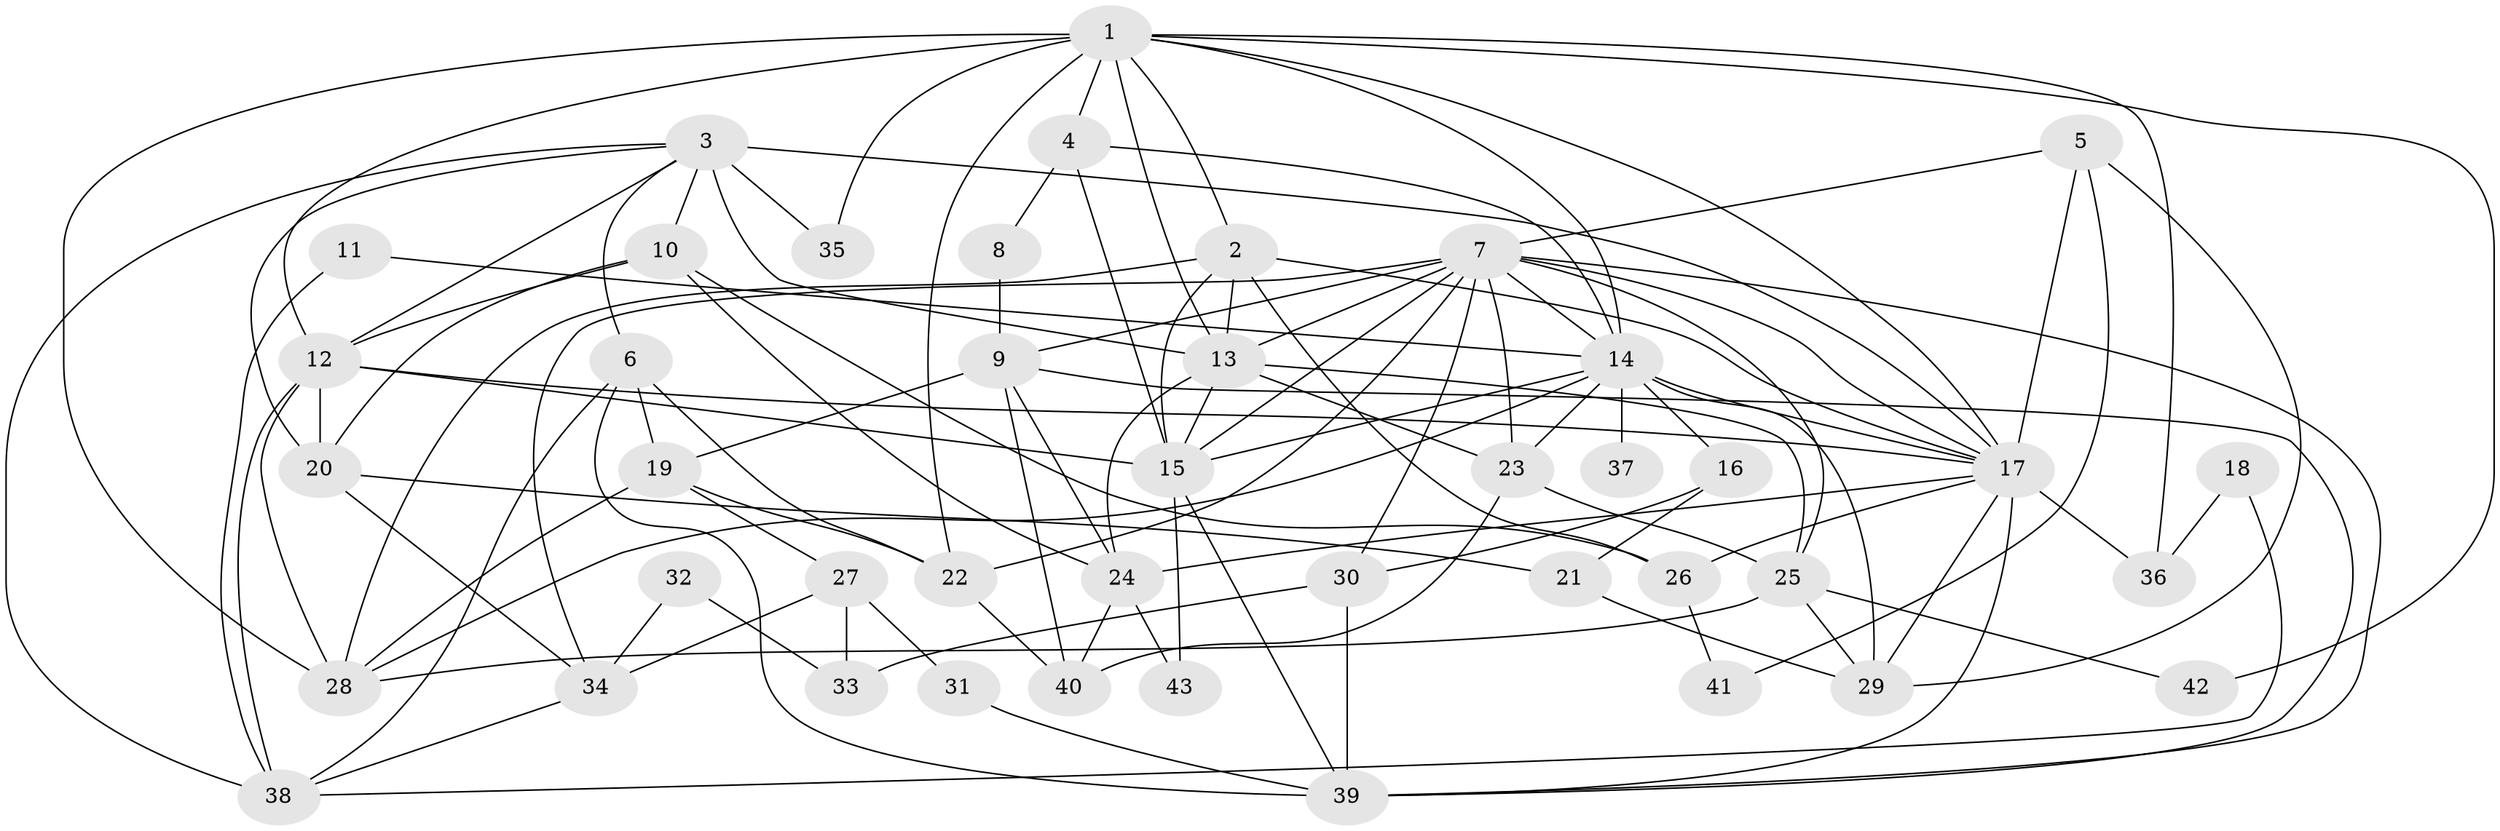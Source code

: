 // original degree distribution, {3: 0.22093023255813954, 2: 0.16279069767441862, 4: 0.313953488372093, 5: 0.12790697674418605, 8: 0.011627906976744186, 6: 0.11627906976744186, 7: 0.046511627906976744}
// Generated by graph-tools (version 1.1) at 2025/36/03/09/25 02:36:12]
// undirected, 43 vertices, 108 edges
graph export_dot {
graph [start="1"]
  node [color=gray90,style=filled];
  1;
  2;
  3;
  4;
  5;
  6;
  7;
  8;
  9;
  10;
  11;
  12;
  13;
  14;
  15;
  16;
  17;
  18;
  19;
  20;
  21;
  22;
  23;
  24;
  25;
  26;
  27;
  28;
  29;
  30;
  31;
  32;
  33;
  34;
  35;
  36;
  37;
  38;
  39;
  40;
  41;
  42;
  43;
  1 -- 2 [weight=1.0];
  1 -- 4 [weight=1.0];
  1 -- 12 [weight=1.0];
  1 -- 13 [weight=1.0];
  1 -- 14 [weight=1.0];
  1 -- 17 [weight=1.0];
  1 -- 22 [weight=1.0];
  1 -- 28 [weight=1.0];
  1 -- 35 [weight=2.0];
  1 -- 36 [weight=1.0];
  1 -- 42 [weight=1.0];
  2 -- 13 [weight=2.0];
  2 -- 15 [weight=1.0];
  2 -- 17 [weight=1.0];
  2 -- 26 [weight=1.0];
  2 -- 28 [weight=1.0];
  3 -- 6 [weight=1.0];
  3 -- 10 [weight=1.0];
  3 -- 12 [weight=1.0];
  3 -- 13 [weight=1.0];
  3 -- 17 [weight=3.0];
  3 -- 20 [weight=1.0];
  3 -- 35 [weight=1.0];
  3 -- 38 [weight=1.0];
  4 -- 8 [weight=1.0];
  4 -- 14 [weight=1.0];
  4 -- 15 [weight=2.0];
  5 -- 7 [weight=1.0];
  5 -- 17 [weight=1.0];
  5 -- 29 [weight=1.0];
  5 -- 41 [weight=1.0];
  6 -- 19 [weight=2.0];
  6 -- 22 [weight=1.0];
  6 -- 38 [weight=1.0];
  6 -- 39 [weight=1.0];
  7 -- 9 [weight=3.0];
  7 -- 13 [weight=1.0];
  7 -- 14 [weight=2.0];
  7 -- 15 [weight=2.0];
  7 -- 17 [weight=2.0];
  7 -- 22 [weight=1.0];
  7 -- 23 [weight=1.0];
  7 -- 25 [weight=1.0];
  7 -- 30 [weight=1.0];
  7 -- 34 [weight=1.0];
  7 -- 39 [weight=1.0];
  8 -- 9 [weight=1.0];
  9 -- 19 [weight=1.0];
  9 -- 24 [weight=1.0];
  9 -- 39 [weight=1.0];
  9 -- 40 [weight=1.0];
  10 -- 12 [weight=2.0];
  10 -- 20 [weight=1.0];
  10 -- 24 [weight=1.0];
  10 -- 26 [weight=1.0];
  11 -- 14 [weight=1.0];
  11 -- 38 [weight=1.0];
  12 -- 15 [weight=1.0];
  12 -- 17 [weight=1.0];
  12 -- 20 [weight=2.0];
  12 -- 28 [weight=1.0];
  12 -- 38 [weight=1.0];
  13 -- 15 [weight=1.0];
  13 -- 23 [weight=1.0];
  13 -- 24 [weight=1.0];
  13 -- 25 [weight=1.0];
  14 -- 15 [weight=1.0];
  14 -- 16 [weight=1.0];
  14 -- 17 [weight=1.0];
  14 -- 23 [weight=1.0];
  14 -- 28 [weight=1.0];
  14 -- 29 [weight=2.0];
  14 -- 37 [weight=2.0];
  15 -- 39 [weight=1.0];
  15 -- 43 [weight=1.0];
  16 -- 21 [weight=1.0];
  16 -- 30 [weight=1.0];
  17 -- 24 [weight=1.0];
  17 -- 26 [weight=3.0];
  17 -- 29 [weight=1.0];
  17 -- 36 [weight=1.0];
  17 -- 39 [weight=1.0];
  18 -- 36 [weight=1.0];
  18 -- 38 [weight=1.0];
  19 -- 22 [weight=1.0];
  19 -- 27 [weight=1.0];
  19 -- 28 [weight=1.0];
  20 -- 21 [weight=1.0];
  20 -- 34 [weight=1.0];
  21 -- 29 [weight=1.0];
  22 -- 40 [weight=1.0];
  23 -- 25 [weight=1.0];
  23 -- 40 [weight=1.0];
  24 -- 40 [weight=1.0];
  24 -- 43 [weight=1.0];
  25 -- 28 [weight=1.0];
  25 -- 29 [weight=1.0];
  25 -- 42 [weight=1.0];
  26 -- 41 [weight=1.0];
  27 -- 31 [weight=1.0];
  27 -- 33 [weight=1.0];
  27 -- 34 [weight=1.0];
  30 -- 33 [weight=1.0];
  30 -- 39 [weight=1.0];
  31 -- 39 [weight=1.0];
  32 -- 33 [weight=1.0];
  32 -- 34 [weight=1.0];
  34 -- 38 [weight=1.0];
}
